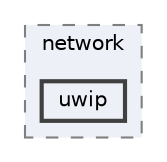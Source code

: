 digraph "uwip"
{
 // LATEX_PDF_SIZE
  bgcolor="transparent";
  edge [fontname=Helvetica,fontsize=10,labelfontname=Helvetica,labelfontsize=10];
  node [fontname=Helvetica,fontsize=10,shape=box,height=0.2,width=0.4];
  compound=true
  subgraph clusterdir_bce92bcee51198345c21c8b524b3c6a2 {
    graph [ bgcolor="#edf0f7", pencolor="grey50", label="network", fontname=Helvetica,fontsize=10 style="filled,dashed", URL="dir_bce92bcee51198345c21c8b524b3c6a2.html",tooltip=""]
  dir_7f4931294124831fc48c64d37ca1cfa0 [label="uwip", fillcolor="#edf0f7", color="grey25", style="filled,bold", URL="dir_7f4931294124831fc48c64d37ca1cfa0.html",tooltip=""];
  }
}
